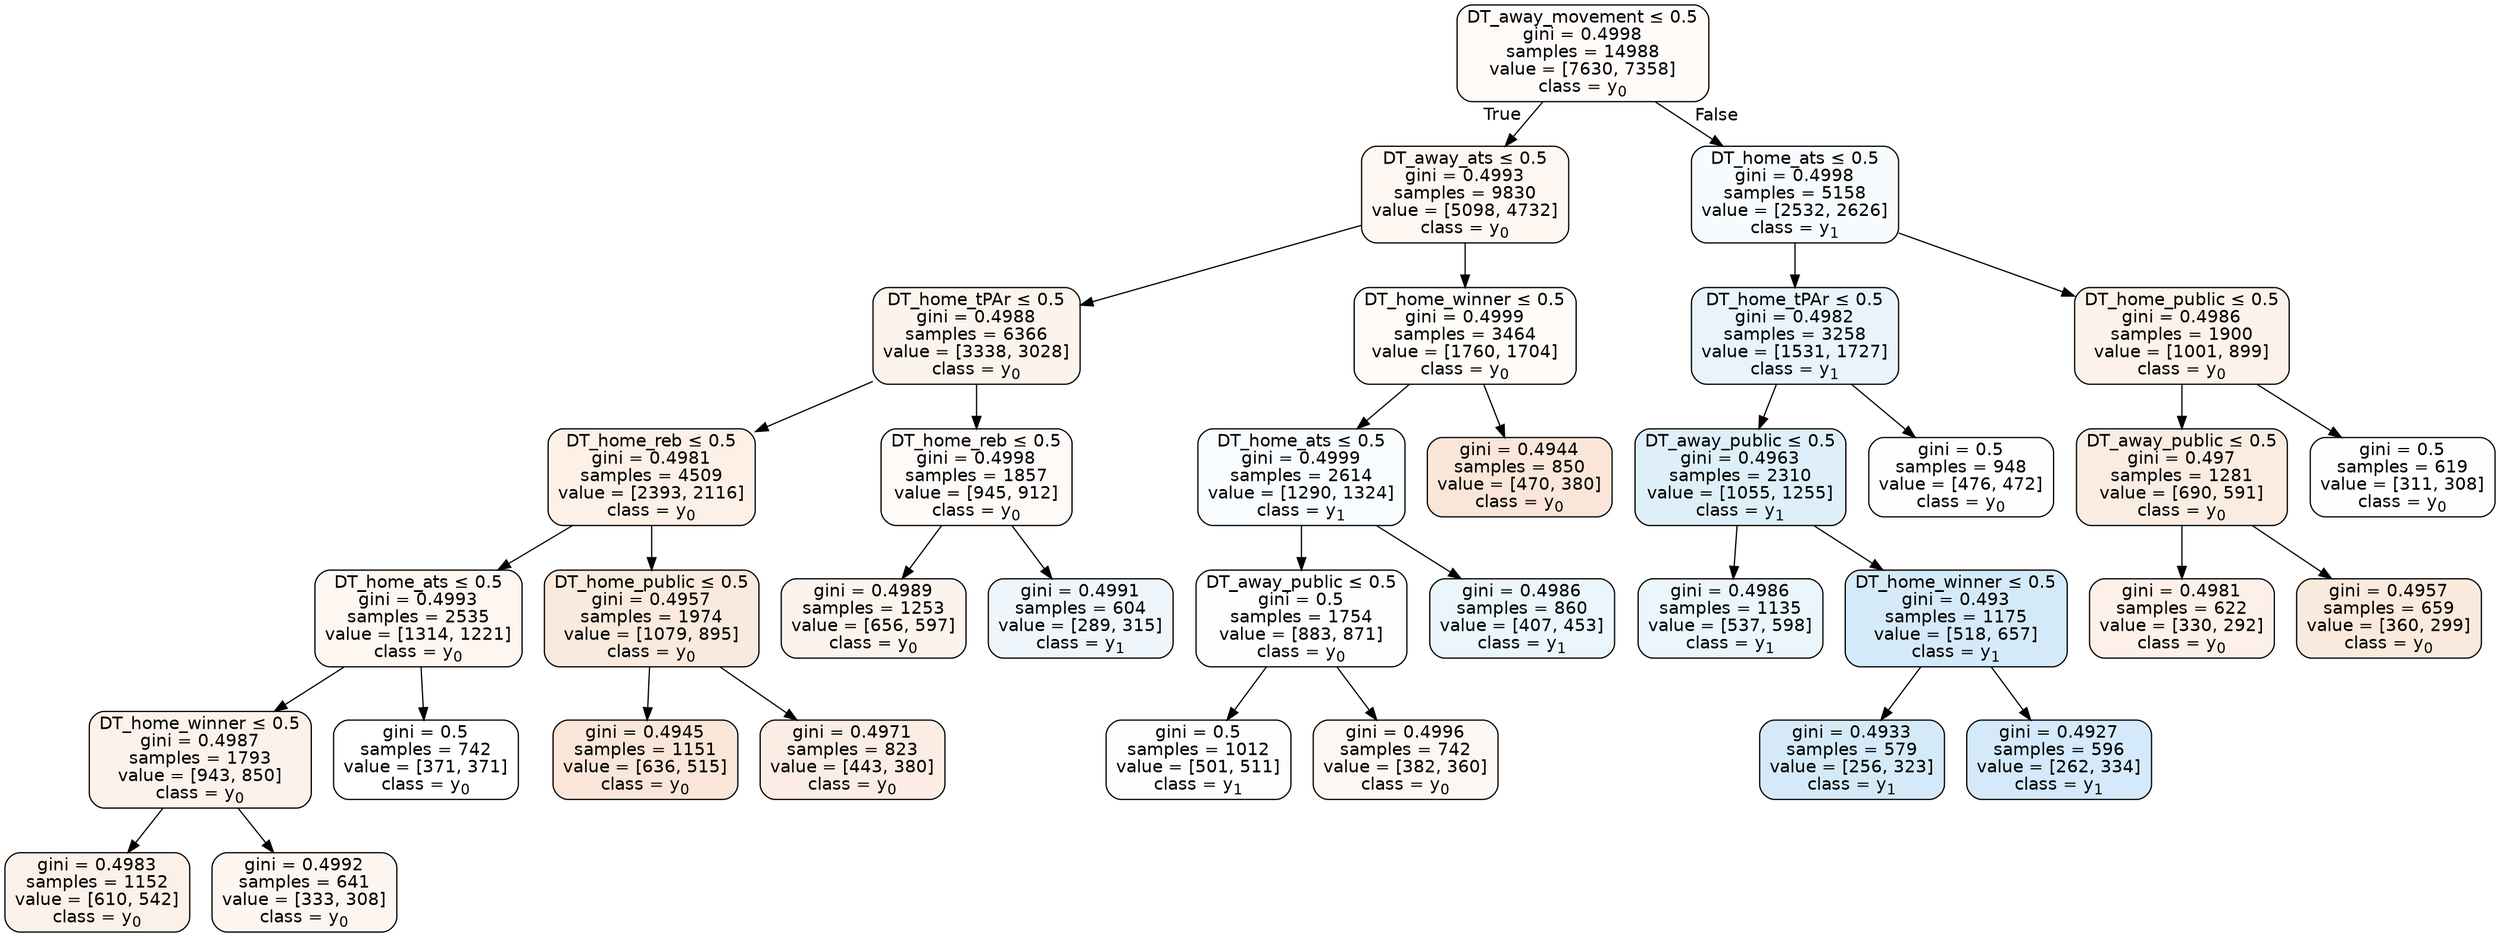digraph Tree {
node [shape=box, style="filled, rounded", color="black", fontname=helvetica] ;
edge [fontname=helvetica] ;
0 [label=<DT_away_movement &le; 0.5<br/>gini = 0.4998<br/>samples = 14988<br/>value = [7630, 7358]<br/>class = y<SUB>0</SUB>>, fillcolor="#e5813909"] ;
1 [label=<DT_away_ats &le; 0.5<br/>gini = 0.4993<br/>samples = 9830<br/>value = [5098, 4732]<br/>class = y<SUB>0</SUB>>, fillcolor="#e5813912"] ;
0 -> 1 [labeldistance=2.5, labelangle=45, headlabel="True"] ;
2 [label=<DT_home_tPAr &le; 0.5<br/>gini = 0.4988<br/>samples = 6366<br/>value = [3338, 3028]<br/>class = y<SUB>0</SUB>>, fillcolor="#e5813918"] ;
1 -> 2 ;
3 [label=<DT_home_reb &le; 0.5<br/>gini = 0.4981<br/>samples = 4509<br/>value = [2393, 2116]<br/>class = y<SUB>0</SUB>>, fillcolor="#e581391e"] ;
2 -> 3 ;
4 [label=<DT_home_ats &le; 0.5<br/>gini = 0.4993<br/>samples = 2535<br/>value = [1314, 1221]<br/>class = y<SUB>0</SUB>>, fillcolor="#e5813912"] ;
3 -> 4 ;
5 [label=<DT_home_winner &le; 0.5<br/>gini = 0.4987<br/>samples = 1793<br/>value = [943, 850]<br/>class = y<SUB>0</SUB>>, fillcolor="#e5813919"] ;
4 -> 5 ;
6 [label=<gini = 0.4983<br/>samples = 1152<br/>value = [610, 542]<br/>class = y<SUB>0</SUB>>, fillcolor="#e581391c"] ;
5 -> 6 ;
7 [label=<gini = 0.4992<br/>samples = 641<br/>value = [333, 308]<br/>class = y<SUB>0</SUB>>, fillcolor="#e5813913"] ;
5 -> 7 ;
8 [label=<gini = 0.5<br/>samples = 742<br/>value = [371, 371]<br/>class = y<SUB>0</SUB>>, fillcolor="#e5813900"] ;
4 -> 8 ;
9 [label=<DT_home_public &le; 0.5<br/>gini = 0.4957<br/>samples = 1974<br/>value = [1079, 895]<br/>class = y<SUB>0</SUB>>, fillcolor="#e581392b"] ;
3 -> 9 ;
10 [label=<gini = 0.4945<br/>samples = 1151<br/>value = [636, 515]<br/>class = y<SUB>0</SUB>>, fillcolor="#e5813931"] ;
9 -> 10 ;
11 [label=<gini = 0.4971<br/>samples = 823<br/>value = [443, 380]<br/>class = y<SUB>0</SUB>>, fillcolor="#e5813924"] ;
9 -> 11 ;
12 [label=<DT_home_reb &le; 0.5<br/>gini = 0.4998<br/>samples = 1857<br/>value = [945, 912]<br/>class = y<SUB>0</SUB>>, fillcolor="#e5813909"] ;
2 -> 12 ;
13 [label=<gini = 0.4989<br/>samples = 1253<br/>value = [656, 597]<br/>class = y<SUB>0</SUB>>, fillcolor="#e5813917"] ;
12 -> 13 ;
14 [label=<gini = 0.4991<br/>samples = 604<br/>value = [289, 315]<br/>class = y<SUB>1</SUB>>, fillcolor="#399de515"] ;
12 -> 14 ;
15 [label=<DT_home_winner &le; 0.5<br/>gini = 0.4999<br/>samples = 3464<br/>value = [1760, 1704]<br/>class = y<SUB>0</SUB>>, fillcolor="#e5813908"] ;
1 -> 15 ;
16 [label=<DT_home_ats &le; 0.5<br/>gini = 0.4999<br/>samples = 2614<br/>value = [1290, 1324]<br/>class = y<SUB>1</SUB>>, fillcolor="#399de507"] ;
15 -> 16 ;
17 [label=<DT_away_public &le; 0.5<br/>gini = 0.5<br/>samples = 1754<br/>value = [883, 871]<br/>class = y<SUB>0</SUB>>, fillcolor="#e5813903"] ;
16 -> 17 ;
18 [label=<gini = 0.5<br/>samples = 1012<br/>value = [501, 511]<br/>class = y<SUB>1</SUB>>, fillcolor="#399de505"] ;
17 -> 18 ;
19 [label=<gini = 0.4996<br/>samples = 742<br/>value = [382, 360]<br/>class = y<SUB>0</SUB>>, fillcolor="#e581390f"] ;
17 -> 19 ;
20 [label=<gini = 0.4986<br/>samples = 860<br/>value = [407, 453]<br/>class = y<SUB>1</SUB>>, fillcolor="#399de51a"] ;
16 -> 20 ;
21 [label=<gini = 0.4944<br/>samples = 850<br/>value = [470, 380]<br/>class = y<SUB>0</SUB>>, fillcolor="#e5813931"] ;
15 -> 21 ;
22 [label=<DT_home_ats &le; 0.5<br/>gini = 0.4998<br/>samples = 5158<br/>value = [2532, 2626]<br/>class = y<SUB>1</SUB>>, fillcolor="#399de509"] ;
0 -> 22 [labeldistance=2.5, labelangle=-45, headlabel="False"] ;
23 [label=<DT_home_tPAr &le; 0.5<br/>gini = 0.4982<br/>samples = 3258<br/>value = [1531, 1727]<br/>class = y<SUB>1</SUB>>, fillcolor="#399de51d"] ;
22 -> 23 ;
24 [label=<DT_away_public &le; 0.5<br/>gini = 0.4963<br/>samples = 2310<br/>value = [1055, 1255]<br/>class = y<SUB>1</SUB>>, fillcolor="#399de529"] ;
23 -> 24 ;
25 [label=<gini = 0.4986<br/>samples = 1135<br/>value = [537, 598]<br/>class = y<SUB>1</SUB>>, fillcolor="#399de51a"] ;
24 -> 25 ;
26 [label=<DT_home_winner &le; 0.5<br/>gini = 0.493<br/>samples = 1175<br/>value = [518, 657]<br/>class = y<SUB>1</SUB>>, fillcolor="#399de536"] ;
24 -> 26 ;
27 [label=<gini = 0.4933<br/>samples = 579<br/>value = [256, 323]<br/>class = y<SUB>1</SUB>>, fillcolor="#399de535"] ;
26 -> 27 ;
28 [label=<gini = 0.4927<br/>samples = 596<br/>value = [262, 334]<br/>class = y<SUB>1</SUB>>, fillcolor="#399de537"] ;
26 -> 28 ;
29 [label=<gini = 0.5<br/>samples = 948<br/>value = [476, 472]<br/>class = y<SUB>0</SUB>>, fillcolor="#e5813902"] ;
23 -> 29 ;
30 [label=<DT_home_public &le; 0.5<br/>gini = 0.4986<br/>samples = 1900<br/>value = [1001, 899]<br/>class = y<SUB>0</SUB>>, fillcolor="#e581391a"] ;
22 -> 30 ;
31 [label=<DT_away_public &le; 0.5<br/>gini = 0.497<br/>samples = 1281<br/>value = [690, 591]<br/>class = y<SUB>0</SUB>>, fillcolor="#e5813925"] ;
30 -> 31 ;
32 [label=<gini = 0.4981<br/>samples = 622<br/>value = [330, 292]<br/>class = y<SUB>0</SUB>>, fillcolor="#e581391d"] ;
31 -> 32 ;
33 [label=<gini = 0.4957<br/>samples = 659<br/>value = [360, 299]<br/>class = y<SUB>0</SUB>>, fillcolor="#e581392b"] ;
31 -> 33 ;
34 [label=<gini = 0.5<br/>samples = 619<br/>value = [311, 308]<br/>class = y<SUB>0</SUB>>, fillcolor="#e5813902"] ;
30 -> 34 ;
}